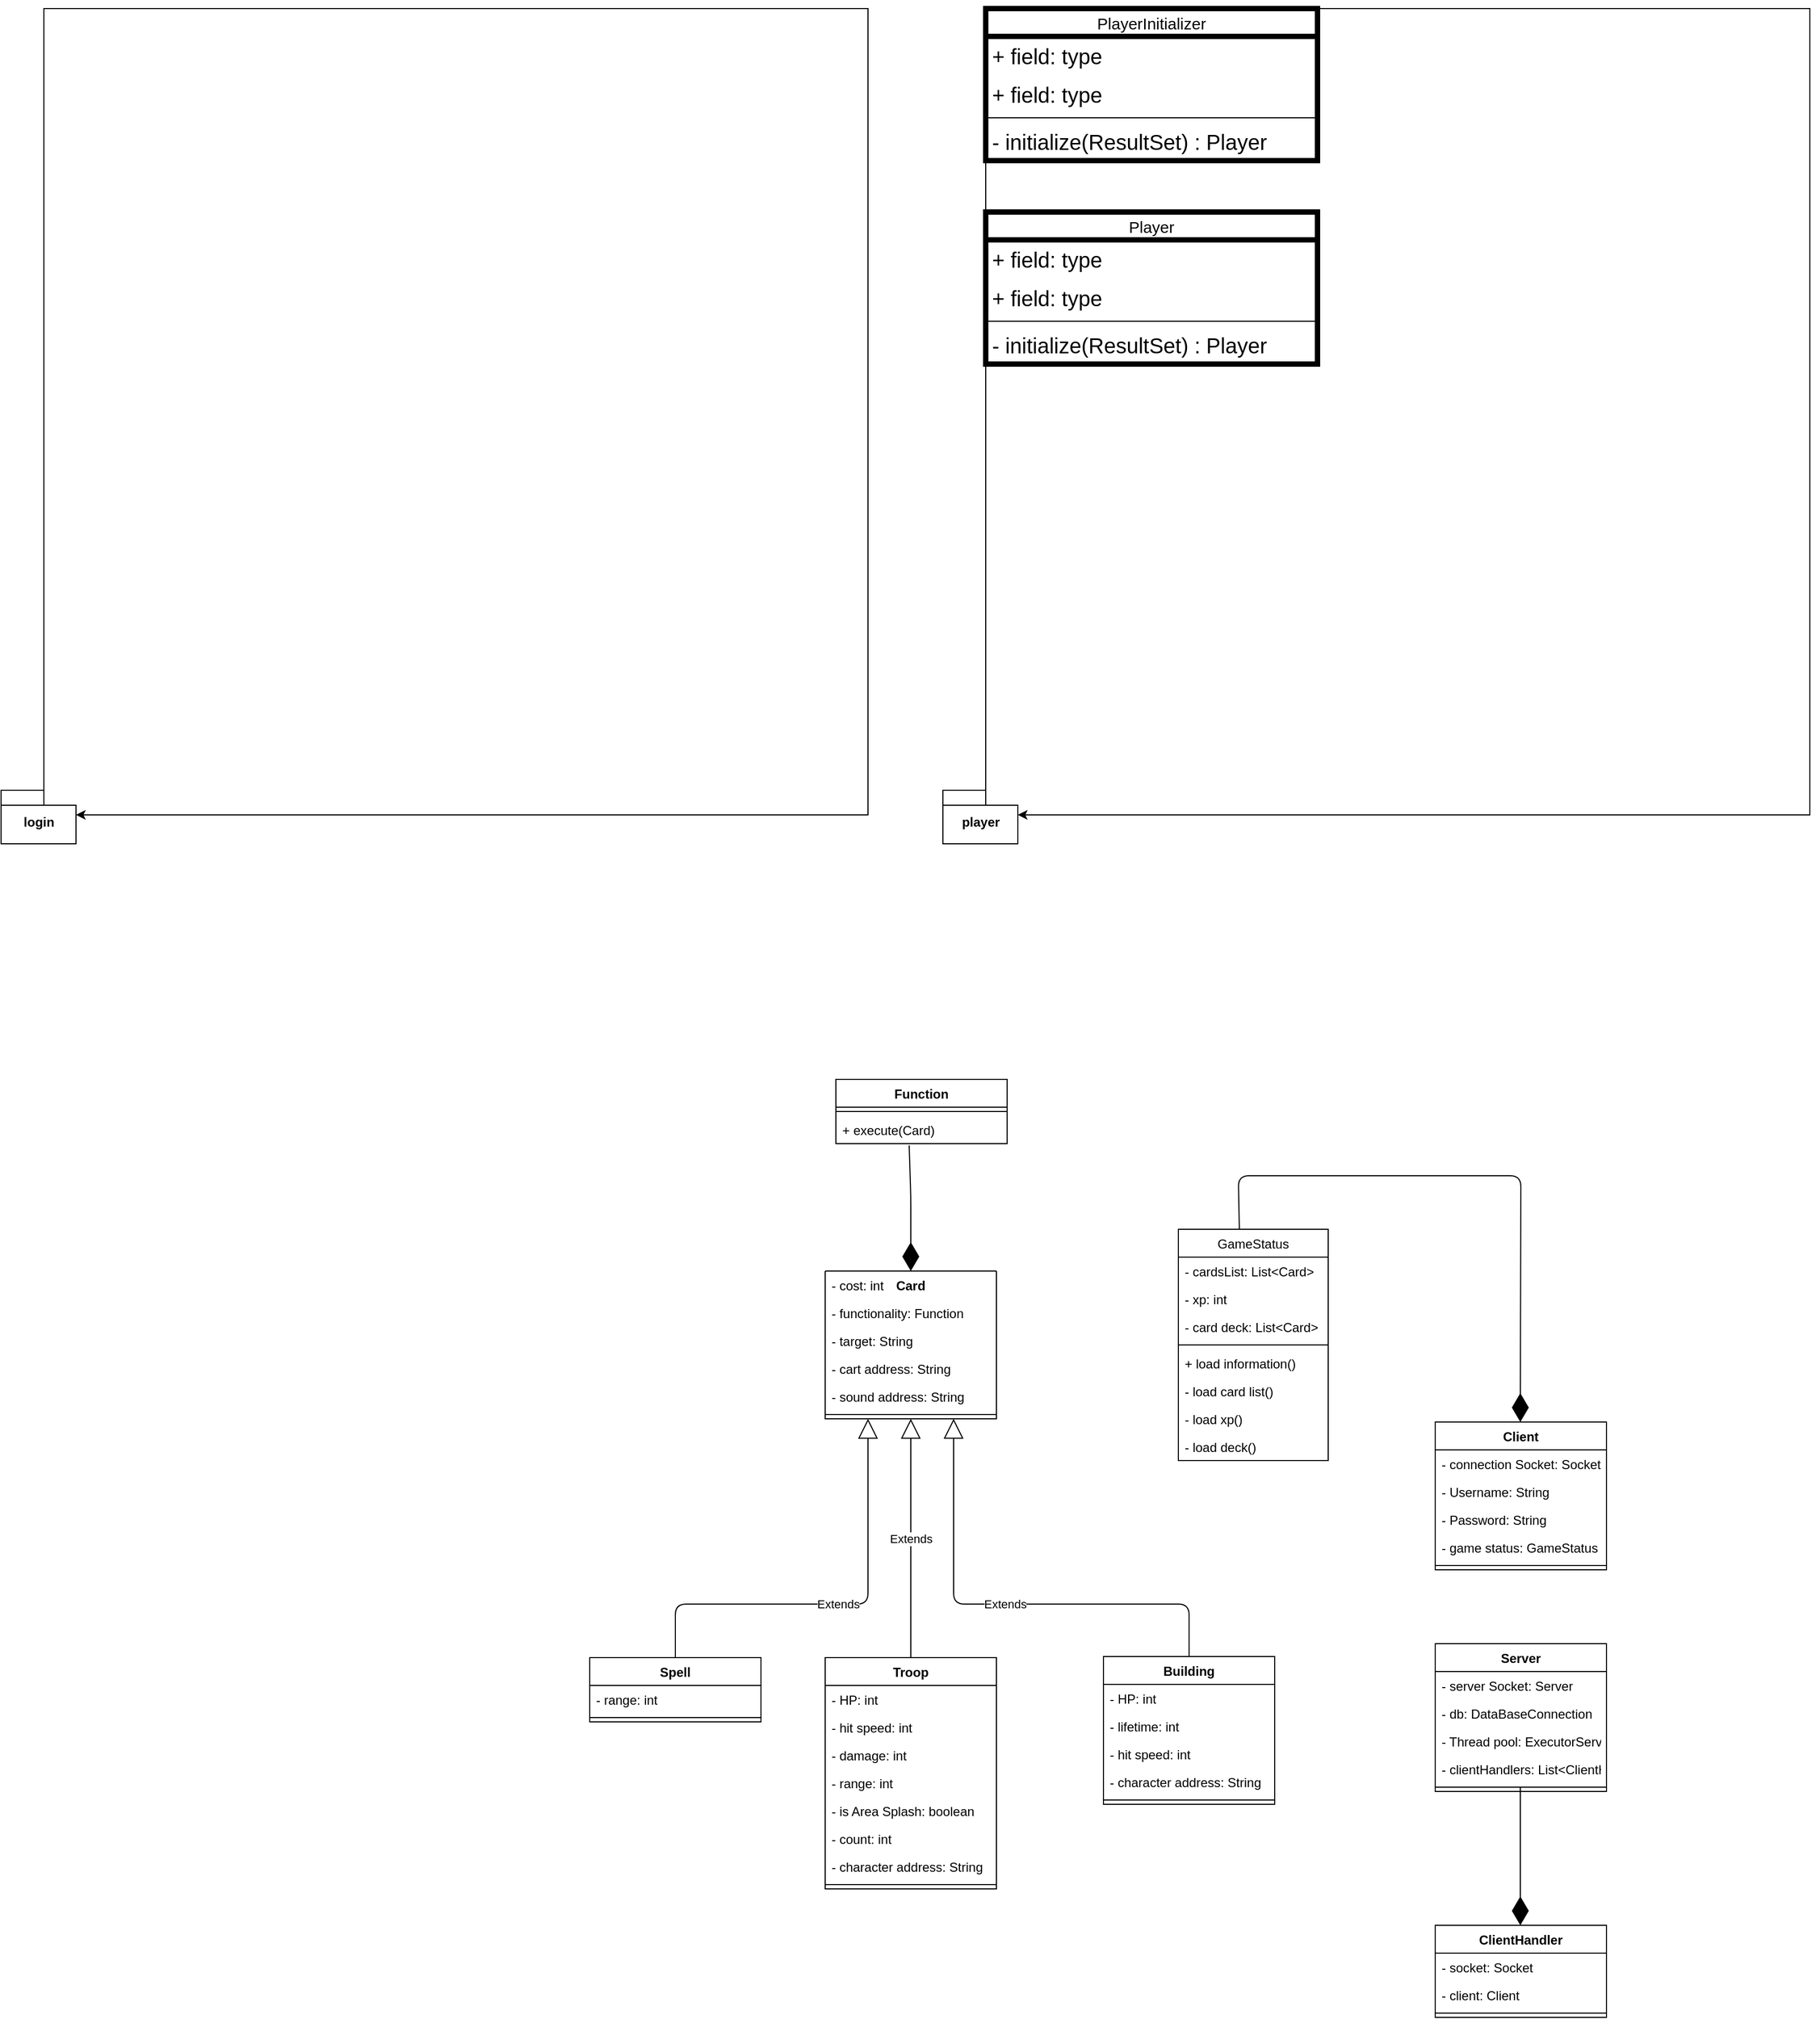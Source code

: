 <mxfile version="14.6.13" type="device"><diagram id="C5RBs43oDa-KdzZeNtuy" name="Page-1"><mxGraphModel dx="2105" dy="3333" grid="1" gridSize="10" guides="1" tooltips="1" connect="1" arrows="1" fold="1" page="1" pageScale="1" pageWidth="827" pageHeight="1169" math="0" shadow="0"><root><mxCell id="WIyWlLk6GJQsqaUBKTNV-0"/><mxCell id="WIyWlLk6GJQsqaUBKTNV-1" parent="WIyWlLk6GJQsqaUBKTNV-0"/><mxCell id="bTVe7D9mNAuHkEYgCSjR-14" value="Card" style="swimlane;fontStyle=1;align=center;verticalAlign=top;childLayout=stackLayout;horizontal=1;startSize=0;horizontalStack=0;resizeParent=1;resizeParentMax=0;resizeLast=0;collapsible=1;marginBottom=0;" parent="WIyWlLk6GJQsqaUBKTNV-1" vertex="1"><mxGeometry x="340" y="-311" width="160" height="138" as="geometry"/></mxCell><mxCell id="bTVe7D9mNAuHkEYgCSjR-15" value="- cost: int&#10;" style="text;strokeColor=none;fillColor=none;align=left;verticalAlign=top;spacingLeft=4;spacingRight=4;overflow=hidden;rotatable=0;points=[[0,0.5],[1,0.5]];portConstraint=eastwest;" parent="bTVe7D9mNAuHkEYgCSjR-14" vertex="1"><mxGeometry width="160" height="26" as="geometry"/></mxCell><mxCell id="bTVe7D9mNAuHkEYgCSjR-32" value="- functionality: Function" style="text;strokeColor=none;fillColor=none;align=left;verticalAlign=top;spacingLeft=4;spacingRight=4;overflow=hidden;rotatable=0;points=[[0,0.5],[1,0.5]];portConstraint=eastwest;" parent="bTVe7D9mNAuHkEYgCSjR-14" vertex="1"><mxGeometry y="26" width="160" height="26" as="geometry"/></mxCell><mxCell id="bTVe7D9mNAuHkEYgCSjR-64" value="- target: String " style="text;strokeColor=none;fillColor=none;align=left;verticalAlign=top;spacingLeft=4;spacingRight=4;overflow=hidden;rotatable=0;points=[[0,0.5],[1,0.5]];portConstraint=eastwest;" parent="bTVe7D9mNAuHkEYgCSjR-14" vertex="1"><mxGeometry y="52" width="160" height="26" as="geometry"/></mxCell><mxCell id="CqKy_BtNdIHedgKfBF_E-6" value="- cart address: String&#10;" style="text;strokeColor=none;fillColor=none;align=left;verticalAlign=top;spacingLeft=4;spacingRight=4;overflow=hidden;rotatable=0;points=[[0,0.5],[1,0.5]];portConstraint=eastwest;" parent="bTVe7D9mNAuHkEYgCSjR-14" vertex="1"><mxGeometry y="78" width="160" height="26" as="geometry"/></mxCell><mxCell id="CqKy_BtNdIHedgKfBF_E-4" value="- sound address: String&#10;" style="text;strokeColor=none;fillColor=none;align=left;verticalAlign=top;spacingLeft=4;spacingRight=4;overflow=hidden;rotatable=0;points=[[0,0.5],[1,0.5]];portConstraint=eastwest;" parent="bTVe7D9mNAuHkEYgCSjR-14" vertex="1"><mxGeometry y="104" width="160" height="26" as="geometry"/></mxCell><mxCell id="bTVe7D9mNAuHkEYgCSjR-16" value="" style="line;strokeWidth=1;fillColor=none;align=left;verticalAlign=middle;spacingTop=-1;spacingLeft=3;spacingRight=3;rotatable=0;labelPosition=right;points=[];portConstraint=eastwest;" parent="bTVe7D9mNAuHkEYgCSjR-14" vertex="1"><mxGeometry y="130" width="160" height="8" as="geometry"/></mxCell><mxCell id="bTVe7D9mNAuHkEYgCSjR-37" value="Function" style="swimlane;fontStyle=1;align=center;verticalAlign=top;childLayout=stackLayout;horizontal=1;startSize=26;horizontalStack=0;resizeParent=1;resizeParentMax=0;resizeLast=0;collapsible=1;marginBottom=0;" parent="WIyWlLk6GJQsqaUBKTNV-1" vertex="1"><mxGeometry x="350" y="-490" width="160" height="60" as="geometry"/></mxCell><mxCell id="bTVe7D9mNAuHkEYgCSjR-39" value="" style="line;strokeWidth=1;fillColor=none;align=left;verticalAlign=middle;spacingTop=-1;spacingLeft=3;spacingRight=3;rotatable=0;labelPosition=right;points=[];portConstraint=eastwest;" parent="bTVe7D9mNAuHkEYgCSjR-37" vertex="1"><mxGeometry y="26" width="160" height="8" as="geometry"/></mxCell><mxCell id="bTVe7D9mNAuHkEYgCSjR-40" value="+ execute(Card)" style="text;strokeColor=none;fillColor=none;align=left;verticalAlign=top;spacingLeft=4;spacingRight=4;overflow=hidden;rotatable=0;points=[[0,0.5],[1,0.5]];portConstraint=eastwest;" parent="bTVe7D9mNAuHkEYgCSjR-37" vertex="1"><mxGeometry y="34" width="160" height="26" as="geometry"/></mxCell><mxCell id="bTVe7D9mNAuHkEYgCSjR-46" value="" style="endArrow=diamondThin;endFill=1;endSize=24;html=1;exitX=0.428;exitY=1.066;exitDx=0;exitDy=0;exitPerimeter=0;" parent="WIyWlLk6GJQsqaUBKTNV-1" target="bTVe7D9mNAuHkEYgCSjR-15" edge="1" source="bTVe7D9mNAuHkEYgCSjR-40"><mxGeometry width="160" relative="1" as="geometry"><mxPoint x="420" y="-319" as="sourcePoint"/><mxPoint x="590" y="-420" as="targetPoint"/><Array as="points"><mxPoint x="420" y="-380"/></Array></mxGeometry></mxCell><mxCell id="bTVe7D9mNAuHkEYgCSjR-42" value="Spell" style="swimlane;fontStyle=1;align=center;verticalAlign=top;childLayout=stackLayout;horizontal=1;startSize=26;horizontalStack=0;resizeParent=1;resizeParentMax=0;resizeLast=0;collapsible=1;marginBottom=0;" parent="WIyWlLk6GJQsqaUBKTNV-1" vertex="1"><mxGeometry x="120" y="50" width="160" height="60" as="geometry"/></mxCell><mxCell id="bTVe7D9mNAuHkEYgCSjR-43" value="- range: int" style="text;strokeColor=none;fillColor=none;align=left;verticalAlign=top;spacingLeft=4;spacingRight=4;overflow=hidden;rotatable=0;points=[[0,0.5],[1,0.5]];portConstraint=eastwest;" parent="bTVe7D9mNAuHkEYgCSjR-42" vertex="1"><mxGeometry y="26" width="160" height="26" as="geometry"/></mxCell><mxCell id="bTVe7D9mNAuHkEYgCSjR-44" value="" style="line;strokeWidth=1;fillColor=none;align=left;verticalAlign=middle;spacingTop=-1;spacingLeft=3;spacingRight=3;rotatable=0;labelPosition=right;points=[];portConstraint=eastwest;" parent="bTVe7D9mNAuHkEYgCSjR-42" vertex="1"><mxGeometry y="52" width="160" height="8" as="geometry"/></mxCell><mxCell id="bTVe7D9mNAuHkEYgCSjR-47" value="Troop" style="swimlane;fontStyle=1;align=center;verticalAlign=top;childLayout=stackLayout;horizontal=1;startSize=26;horizontalStack=0;resizeParent=1;resizeParentMax=0;resizeLast=0;collapsible=1;marginBottom=0;" parent="WIyWlLk6GJQsqaUBKTNV-1" vertex="1"><mxGeometry x="340" y="50" width="160" height="216" as="geometry"/></mxCell><mxCell id="bTVe7D9mNAuHkEYgCSjR-48" value="- HP: int&#10;" style="text;strokeColor=none;fillColor=none;align=left;verticalAlign=top;spacingLeft=4;spacingRight=4;overflow=hidden;rotatable=0;points=[[0,0.5],[1,0.5]];portConstraint=eastwest;" parent="bTVe7D9mNAuHkEYgCSjR-47" vertex="1"><mxGeometry y="26" width="160" height="26" as="geometry"/></mxCell><mxCell id="bTVe7D9mNAuHkEYgCSjR-59" value="- hit speed: int" style="text;strokeColor=none;fillColor=none;align=left;verticalAlign=top;spacingLeft=4;spacingRight=4;overflow=hidden;rotatable=0;points=[[0,0.5],[1,0.5]];portConstraint=eastwest;" parent="bTVe7D9mNAuHkEYgCSjR-47" vertex="1"><mxGeometry y="52" width="160" height="26" as="geometry"/></mxCell><mxCell id="bTVe7D9mNAuHkEYgCSjR-58" value="- damage: int&#10;" style="text;strokeColor=none;fillColor=none;align=left;verticalAlign=top;spacingLeft=4;spacingRight=4;overflow=hidden;rotatable=0;points=[[0,0.5],[1,0.5]];portConstraint=eastwest;" parent="bTVe7D9mNAuHkEYgCSjR-47" vertex="1"><mxGeometry y="78" width="160" height="26" as="geometry"/></mxCell><mxCell id="bTVe7D9mNAuHkEYgCSjR-60" value="- range: int&#10;" style="text;strokeColor=none;fillColor=none;align=left;verticalAlign=top;spacingLeft=4;spacingRight=4;overflow=hidden;rotatable=0;points=[[0,0.5],[1,0.5]];portConstraint=eastwest;" parent="bTVe7D9mNAuHkEYgCSjR-47" vertex="1"><mxGeometry y="104" width="160" height="26" as="geometry"/></mxCell><mxCell id="bTVe7D9mNAuHkEYgCSjR-61" value="- is Area Splash: boolean&#10;" style="text;strokeColor=none;fillColor=none;align=left;verticalAlign=top;spacingLeft=4;spacingRight=4;overflow=hidden;rotatable=0;points=[[0,0.5],[1,0.5]];portConstraint=eastwest;" parent="bTVe7D9mNAuHkEYgCSjR-47" vertex="1"><mxGeometry y="130" width="160" height="26" as="geometry"/></mxCell><mxCell id="bTVe7D9mNAuHkEYgCSjR-62" value="- count: int&#10;" style="text;strokeColor=none;fillColor=none;align=left;verticalAlign=top;spacingLeft=4;spacingRight=4;overflow=hidden;rotatable=0;points=[[0,0.5],[1,0.5]];portConstraint=eastwest;" parent="bTVe7D9mNAuHkEYgCSjR-47" vertex="1"><mxGeometry y="156" width="160" height="26" as="geometry"/></mxCell><mxCell id="CqKy_BtNdIHedgKfBF_E-0" value="- character address: String&#10;" style="text;strokeColor=none;fillColor=none;align=left;verticalAlign=top;spacingLeft=4;spacingRight=4;overflow=hidden;rotatable=0;points=[[0,0.5],[1,0.5]];portConstraint=eastwest;" parent="bTVe7D9mNAuHkEYgCSjR-47" vertex="1"><mxGeometry y="182" width="160" height="26" as="geometry"/></mxCell><mxCell id="bTVe7D9mNAuHkEYgCSjR-68" value="" style="line;strokeWidth=1;fillColor=none;align=left;verticalAlign=middle;spacingTop=-1;spacingLeft=3;spacingRight=3;rotatable=0;labelPosition=right;points=[];portConstraint=eastwest;" parent="bTVe7D9mNAuHkEYgCSjR-47" vertex="1"><mxGeometry y="208" width="160" height="8" as="geometry"/></mxCell><mxCell id="bTVe7D9mNAuHkEYgCSjR-51" value="Building" style="swimlane;fontStyle=1;align=center;verticalAlign=top;childLayout=stackLayout;horizontal=1;startSize=26;horizontalStack=0;resizeParent=1;resizeParentMax=0;resizeLast=0;collapsible=1;marginBottom=0;" parent="WIyWlLk6GJQsqaUBKTNV-1" vertex="1"><mxGeometry x="600" y="49" width="160" height="138" as="geometry"/></mxCell><mxCell id="bTVe7D9mNAuHkEYgCSjR-52" value="- HP: int&#10;" style="text;strokeColor=none;fillColor=none;align=left;verticalAlign=top;spacingLeft=4;spacingRight=4;overflow=hidden;rotatable=0;points=[[0,0.5],[1,0.5]];portConstraint=eastwest;" parent="bTVe7D9mNAuHkEYgCSjR-51" vertex="1"><mxGeometry y="26" width="160" height="26" as="geometry"/></mxCell><mxCell id="bTVe7D9mNAuHkEYgCSjR-66" value="- lifetime: int&#10;" style="text;strokeColor=none;fillColor=none;align=left;verticalAlign=top;spacingLeft=4;spacingRight=4;overflow=hidden;rotatable=0;points=[[0,0.5],[1,0.5]];portConstraint=eastwest;" parent="bTVe7D9mNAuHkEYgCSjR-51" vertex="1"><mxGeometry y="52" width="160" height="26" as="geometry"/></mxCell><mxCell id="bTVe7D9mNAuHkEYgCSjR-67" value="- hit speed: int&#10;" style="text;strokeColor=none;fillColor=none;align=left;verticalAlign=top;spacingLeft=4;spacingRight=4;overflow=hidden;rotatable=0;points=[[0,0.5],[1,0.5]];portConstraint=eastwest;" parent="bTVe7D9mNAuHkEYgCSjR-51" vertex="1"><mxGeometry y="78" width="160" height="26" as="geometry"/></mxCell><mxCell id="CqKy_BtNdIHedgKfBF_E-8" value="- character address: String&#10;" style="text;strokeColor=none;fillColor=none;align=left;verticalAlign=top;spacingLeft=4;spacingRight=4;overflow=hidden;rotatable=0;points=[[0,0.5],[1,0.5]];portConstraint=eastwest;" parent="bTVe7D9mNAuHkEYgCSjR-51" vertex="1"><mxGeometry y="104" width="160" height="26" as="geometry"/></mxCell><mxCell id="bTVe7D9mNAuHkEYgCSjR-53" value="" style="line;strokeWidth=1;fillColor=none;align=left;verticalAlign=middle;spacingTop=-1;spacingLeft=3;spacingRight=3;rotatable=0;labelPosition=right;points=[];portConstraint=eastwest;" parent="bTVe7D9mNAuHkEYgCSjR-51" vertex="1"><mxGeometry y="130" width="160" height="8" as="geometry"/></mxCell><mxCell id="bTVe7D9mNAuHkEYgCSjR-55" value="Extends" style="endArrow=block;endSize=16;endFill=0;html=1;exitX=0.5;exitY=0;exitDx=0;exitDy=0;entryX=0.25;entryY=1;entryDx=0;entryDy=0;" parent="WIyWlLk6GJQsqaUBKTNV-1" source="bTVe7D9mNAuHkEYgCSjR-42" target="bTVe7D9mNAuHkEYgCSjR-14" edge="1"><mxGeometry width="160" relative="1" as="geometry"><mxPoint x="180" y="10" as="sourcePoint"/><mxPoint x="380" y="-40" as="targetPoint"/><Array as="points"><mxPoint x="200"/><mxPoint x="380"/></Array></mxGeometry></mxCell><mxCell id="bTVe7D9mNAuHkEYgCSjR-56" value="Extends" style="endArrow=block;endSize=16;endFill=0;html=1;exitX=0.5;exitY=0;exitDx=0;exitDy=0;entryX=0.75;entryY=1;entryDx=0;entryDy=0;" parent="WIyWlLk6GJQsqaUBKTNV-1" source="bTVe7D9mNAuHkEYgCSjR-51" target="bTVe7D9mNAuHkEYgCSjR-14" edge="1"><mxGeometry width="160" relative="1" as="geometry"><mxPoint x="640" y="20" as="sourcePoint"/><mxPoint x="440" y="-50" as="targetPoint"/><Array as="points"><mxPoint x="680"/><mxPoint x="460"/><mxPoint x="460" y="-30"/></Array></mxGeometry></mxCell><mxCell id="bTVe7D9mNAuHkEYgCSjR-57" value="Extends" style="endArrow=block;endSize=16;endFill=0;html=1;exitX=0.5;exitY=0;exitDx=0;exitDy=0;entryX=0.5;entryY=1;entryDx=0;entryDy=0;" parent="WIyWlLk6GJQsqaUBKTNV-1" source="bTVe7D9mNAuHkEYgCSjR-47" target="bTVe7D9mNAuHkEYgCSjR-14" edge="1"><mxGeometry width="160" relative="1" as="geometry"><mxPoint x="330" y="-50" as="sourcePoint"/><mxPoint x="410" y="-10" as="targetPoint"/><Array as="points"><mxPoint x="420" y="-30"/></Array></mxGeometry></mxCell><mxCell id="CqKy_BtNdIHedgKfBF_E-9" value="Client" style="swimlane;fontStyle=1;align=center;verticalAlign=top;childLayout=stackLayout;horizontal=1;startSize=26;horizontalStack=0;resizeParent=1;resizeParentMax=0;resizeLast=0;collapsible=1;marginBottom=0;" parent="WIyWlLk6GJQsqaUBKTNV-1" vertex="1"><mxGeometry x="910" y="-170" width="160" height="138" as="geometry"/></mxCell><mxCell id="CqKy_BtNdIHedgKfBF_E-12" value="- connection Socket: Socket " style="text;strokeColor=none;fillColor=none;align=left;verticalAlign=top;spacingLeft=4;spacingRight=4;overflow=hidden;rotatable=0;points=[[0,0.5],[1,0.5]];portConstraint=eastwest;" parent="CqKy_BtNdIHedgKfBF_E-9" vertex="1"><mxGeometry y="26" width="160" height="26" as="geometry"/></mxCell><mxCell id="CqKy_BtNdIHedgKfBF_E-14" value="- Username: String" style="text;strokeColor=none;fillColor=none;align=left;verticalAlign=top;spacingLeft=4;spacingRight=4;overflow=hidden;rotatable=0;points=[[0,0.5],[1,0.5]];portConstraint=eastwest;" parent="CqKy_BtNdIHedgKfBF_E-9" vertex="1"><mxGeometry y="52" width="160" height="26" as="geometry"/></mxCell><mxCell id="CqKy_BtNdIHedgKfBF_E-26" value="- Password: String" style="text;strokeColor=none;fillColor=none;align=left;verticalAlign=top;spacingLeft=4;spacingRight=4;overflow=hidden;rotatable=0;points=[[0,0.5],[1,0.5]];portConstraint=eastwest;" parent="CqKy_BtNdIHedgKfBF_E-9" vertex="1"><mxGeometry y="78" width="160" height="26" as="geometry"/></mxCell><mxCell id="CqKy_BtNdIHedgKfBF_E-15" value="- game status: GameStatus" style="text;strokeColor=none;fillColor=none;align=left;verticalAlign=top;spacingLeft=4;spacingRight=4;overflow=hidden;rotatable=0;points=[[0,0.5],[1,0.5]];portConstraint=eastwest;" parent="CqKy_BtNdIHedgKfBF_E-9" vertex="1"><mxGeometry y="104" width="160" height="26" as="geometry"/></mxCell><mxCell id="CqKy_BtNdIHedgKfBF_E-13" value="" style="line;strokeWidth=1;fillColor=none;align=left;verticalAlign=middle;spacingTop=-1;spacingLeft=3;spacingRight=3;rotatable=0;labelPosition=right;points=[];portConstraint=eastwest;" parent="CqKy_BtNdIHedgKfBF_E-9" vertex="1"><mxGeometry y="130" width="160" height="8" as="geometry"/></mxCell><mxCell id="CqKy_BtNdIHedgKfBF_E-16" value="GameStatus" style="swimlane;fontStyle=0;childLayout=stackLayout;horizontal=1;startSize=26;horizontalStack=0;resizeParent=1;resizeParentMax=0;resizeLast=0;collapsible=1;marginBottom=0;" parent="WIyWlLk6GJQsqaUBKTNV-1" vertex="1"><mxGeometry x="670" y="-350" width="140" height="216" as="geometry"/></mxCell><mxCell id="CqKy_BtNdIHedgKfBF_E-17" value="- cardsList: List&lt;Card&gt;" style="text;strokeColor=none;fillColor=none;align=left;verticalAlign=top;spacingLeft=4;spacingRight=4;overflow=hidden;rotatable=0;points=[[0,0.5],[1,0.5]];portConstraint=eastwest;" parent="CqKy_BtNdIHedgKfBF_E-16" vertex="1"><mxGeometry y="26" width="140" height="26" as="geometry"/></mxCell><mxCell id="CqKy_BtNdIHedgKfBF_E-18" value="- xp: int" style="text;strokeColor=none;fillColor=none;align=left;verticalAlign=top;spacingLeft=4;spacingRight=4;overflow=hidden;rotatable=0;points=[[0,0.5],[1,0.5]];portConstraint=eastwest;" parent="CqKy_BtNdIHedgKfBF_E-16" vertex="1"><mxGeometry y="52" width="140" height="26" as="geometry"/></mxCell><mxCell id="CqKy_BtNdIHedgKfBF_E-19" value="- card deck: List&lt;Card&gt;" style="text;strokeColor=none;fillColor=none;align=left;verticalAlign=top;spacingLeft=4;spacingRight=4;overflow=hidden;rotatable=0;points=[[0,0.5],[1,0.5]];portConstraint=eastwest;" parent="CqKy_BtNdIHedgKfBF_E-16" vertex="1"><mxGeometry y="78" width="140" height="26" as="geometry"/></mxCell><mxCell id="CqKy_BtNdIHedgKfBF_E-24" value="" style="line;strokeWidth=1;fillColor=none;align=left;verticalAlign=middle;spacingTop=-1;spacingLeft=3;spacingRight=3;rotatable=0;labelPosition=right;points=[];portConstraint=eastwest;" parent="CqKy_BtNdIHedgKfBF_E-16" vertex="1"><mxGeometry y="104" width="140" height="8" as="geometry"/></mxCell><mxCell id="CqKy_BtNdIHedgKfBF_E-25" value="+ load information() " style="text;strokeColor=none;fillColor=none;align=left;verticalAlign=top;spacingLeft=4;spacingRight=4;overflow=hidden;rotatable=0;points=[[0,0.5],[1,0.5]];portConstraint=eastwest;" parent="CqKy_BtNdIHedgKfBF_E-16" vertex="1"><mxGeometry y="112" width="140" height="26" as="geometry"/></mxCell><mxCell id="CqKy_BtNdIHedgKfBF_E-27" value="- load card list() " style="text;strokeColor=none;fillColor=none;align=left;verticalAlign=top;spacingLeft=4;spacingRight=4;overflow=hidden;rotatable=0;points=[[0,0.5],[1,0.5]];portConstraint=eastwest;" parent="CqKy_BtNdIHedgKfBF_E-16" vertex="1"><mxGeometry y="138" width="140" height="26" as="geometry"/></mxCell><mxCell id="CqKy_BtNdIHedgKfBF_E-28" value="- load xp() " style="text;strokeColor=none;fillColor=none;align=left;verticalAlign=top;spacingLeft=4;spacingRight=4;overflow=hidden;rotatable=0;points=[[0,0.5],[1,0.5]];portConstraint=eastwest;" parent="CqKy_BtNdIHedgKfBF_E-16" vertex="1"><mxGeometry y="164" width="140" height="26" as="geometry"/></mxCell><mxCell id="CqKy_BtNdIHedgKfBF_E-29" value="- load deck() " style="text;strokeColor=none;fillColor=none;align=left;verticalAlign=top;spacingLeft=4;spacingRight=4;overflow=hidden;rotatable=0;points=[[0,0.5],[1,0.5]];portConstraint=eastwest;" parent="CqKy_BtNdIHedgKfBF_E-16" vertex="1"><mxGeometry y="190" width="140" height="26" as="geometry"/></mxCell><mxCell id="CqKy_BtNdIHedgKfBF_E-30" value="" style="endArrow=diamondThin;endFill=1;endSize=24;html=1;entryX=0.5;entryY=0;entryDx=0;entryDy=0;exitX=0.407;exitY=0;exitDx=0;exitDy=0;exitPerimeter=0;" parent="WIyWlLk6GJQsqaUBKTNV-1" source="CqKy_BtNdIHedgKfBF_E-16" edge="1"><mxGeometry width="160" relative="1" as="geometry"><mxPoint x="760" y="-380" as="sourcePoint"/><mxPoint x="989.5" y="-170" as="targetPoint"/><Array as="points"><mxPoint x="726" y="-400"/><mxPoint x="990" y="-400"/><mxPoint x="989.5" y="-180"/><mxPoint x="989.5" y="-170"/></Array></mxGeometry></mxCell><mxCell id="CqKy_BtNdIHedgKfBF_E-32" value="Server" style="swimlane;fontStyle=1;align=center;verticalAlign=top;childLayout=stackLayout;horizontal=1;startSize=26;horizontalStack=0;resizeParent=1;resizeParentMax=0;resizeLast=0;collapsible=1;marginBottom=0;" parent="WIyWlLk6GJQsqaUBKTNV-1" vertex="1"><mxGeometry x="910" y="37" width="160" height="138" as="geometry"/></mxCell><mxCell id="CqKy_BtNdIHedgKfBF_E-33" value="- server Socket: Server " style="text;strokeColor=none;fillColor=none;align=left;verticalAlign=top;spacingLeft=4;spacingRight=4;overflow=hidden;rotatable=0;points=[[0,0.5],[1,0.5]];portConstraint=eastwest;" parent="CqKy_BtNdIHedgKfBF_E-32" vertex="1"><mxGeometry y="26" width="160" height="26" as="geometry"/></mxCell><mxCell id="CqKy_BtNdIHedgKfBF_E-36" value="- db: DataBaseConnection" style="text;strokeColor=none;fillColor=none;align=left;verticalAlign=top;spacingLeft=4;spacingRight=4;overflow=hidden;rotatable=0;points=[[0,0.5],[1,0.5]];portConstraint=eastwest;" parent="CqKy_BtNdIHedgKfBF_E-32" vertex="1"><mxGeometry y="52" width="160" height="26" as="geometry"/></mxCell><mxCell id="CqKy_BtNdIHedgKfBF_E-38" value="- Thread pool: ExecutorService " style="text;strokeColor=none;fillColor=none;align=left;verticalAlign=top;spacingLeft=4;spacingRight=4;overflow=hidden;rotatable=0;points=[[0,0.5],[1,0.5]];portConstraint=eastwest;" parent="CqKy_BtNdIHedgKfBF_E-32" vertex="1"><mxGeometry y="78" width="160" height="26" as="geometry"/></mxCell><mxCell id="CqKy_BtNdIHedgKfBF_E-39" value="- clientHandlers: List&lt;ClientHandler&gt;" style="text;strokeColor=none;fillColor=none;align=left;verticalAlign=top;spacingLeft=4;spacingRight=4;overflow=hidden;rotatable=0;points=[[0,0.5],[1,0.5]];portConstraint=eastwest;" parent="CqKy_BtNdIHedgKfBF_E-32" vertex="1"><mxGeometry y="104" width="160" height="26" as="geometry"/></mxCell><mxCell id="CqKy_BtNdIHedgKfBF_E-37" value="" style="line;strokeWidth=1;fillColor=none;align=left;verticalAlign=middle;spacingTop=-1;spacingLeft=3;spacingRight=3;rotatable=0;labelPosition=right;points=[];portConstraint=eastwest;" parent="CqKy_BtNdIHedgKfBF_E-32" vertex="1"><mxGeometry y="130" width="160" height="8" as="geometry"/></mxCell><mxCell id="CqKy_BtNdIHedgKfBF_E-40" value="ClientHandler" style="swimlane;fontStyle=1;align=center;verticalAlign=top;childLayout=stackLayout;horizontal=1;startSize=26;horizontalStack=0;resizeParent=1;resizeParentMax=0;resizeLast=0;collapsible=1;marginBottom=0;" parent="WIyWlLk6GJQsqaUBKTNV-1" vertex="1"><mxGeometry x="910" y="300" width="160" height="86" as="geometry"/></mxCell><mxCell id="CqKy_BtNdIHedgKfBF_E-41" value="- socket: Socket" style="text;strokeColor=none;fillColor=none;align=left;verticalAlign=top;spacingLeft=4;spacingRight=4;overflow=hidden;rotatable=0;points=[[0,0.5],[1,0.5]];portConstraint=eastwest;" parent="CqKy_BtNdIHedgKfBF_E-40" vertex="1"><mxGeometry y="26" width="160" height="26" as="geometry"/></mxCell><mxCell id="CqKy_BtNdIHedgKfBF_E-44" value="- client: Client" style="text;strokeColor=none;fillColor=none;align=left;verticalAlign=top;spacingLeft=4;spacingRight=4;overflow=hidden;rotatable=0;points=[[0,0.5],[1,0.5]];portConstraint=eastwest;" parent="CqKy_BtNdIHedgKfBF_E-40" vertex="1"><mxGeometry y="52" width="160" height="26" as="geometry"/></mxCell><mxCell id="CqKy_BtNdIHedgKfBF_E-45" value="" style="line;strokeWidth=1;fillColor=none;align=left;verticalAlign=middle;spacingTop=-1;spacingLeft=3;spacingRight=3;rotatable=0;labelPosition=right;points=[];portConstraint=eastwest;" parent="CqKy_BtNdIHedgKfBF_E-40" vertex="1"><mxGeometry y="78" width="160" height="8" as="geometry"/></mxCell><mxCell id="CqKy_BtNdIHedgKfBF_E-47" value="" style="endArrow=diamondThin;endFill=1;endSize=24;html=1;entryX=0.5;entryY=0;entryDx=0;entryDy=0;" parent="WIyWlLk6GJQsqaUBKTNV-1" edge="1"><mxGeometry width="160" relative="1" as="geometry"><mxPoint x="989.5" y="171" as="sourcePoint"/><mxPoint x="989.5" y="300" as="targetPoint"/><Array as="points"><mxPoint x="989.5" y="290"/><mxPoint x="989.5" y="300"/></Array></mxGeometry></mxCell><mxCell id="2vT4153ea960zc0VwYvk-4" value="PlayerInitializer" style="swimlane;fontStyle=0;childLayout=stackLayout;horizontal=1;startSize=26;fillColor=none;horizontalStack=0;resizeParent=1;resizeParentMax=0;resizeLast=0;collapsible=1;marginBottom=0;spacingTop=1;spacingBottom=1;labelBorderColor=none;strokeWidth=5;fontSize=15;" parent="WIyWlLk6GJQsqaUBKTNV-1" vertex="1"><mxGeometry x="490" y="-1490" width="310" height="142" as="geometry"/></mxCell><mxCell id="2vT4153ea960zc0VwYvk-5" value="+ field: type" style="text;strokeColor=none;fillColor=none;align=left;verticalAlign=top;spacingLeft=4;spacingRight=4;overflow=hidden;rotatable=0;points=[[0,0.5],[1,0.5]];portConstraint=eastwest;strokeWidth=6;fontSize=20;" parent="2vT4153ea960zc0VwYvk-4" vertex="1"><mxGeometry y="26" width="310" height="36" as="geometry"/></mxCell><mxCell id="2vT4153ea960zc0VwYvk-7" value="+ field: type" style="text;strokeColor=none;fillColor=none;align=left;verticalAlign=top;spacingLeft=4;spacingRight=4;overflow=hidden;rotatable=0;points=[[0,0.5],[1,0.5]];portConstraint=eastwest;fontSize=20;" parent="2vT4153ea960zc0VwYvk-4" vertex="1"><mxGeometry y="62" width="310" height="36" as="geometry"/></mxCell><mxCell id="2vT4153ea960zc0VwYvk-17" value="" style="line;strokeWidth=1;fillColor=none;align=left;verticalAlign=middle;spacingTop=-1;spacingLeft=3;spacingRight=3;rotatable=0;labelPosition=right;points=[];portConstraint=eastwest;" parent="2vT4153ea960zc0VwYvk-4" vertex="1"><mxGeometry y="98" width="310" height="8" as="geometry"/></mxCell><mxCell id="2vT4153ea960zc0VwYvk-19" value="- initialize(ResultSet) : Player" style="text;strokeColor=none;fillColor=none;align=left;verticalAlign=top;spacingLeft=4;spacingRight=4;overflow=hidden;rotatable=0;points=[[0,0.5],[1,0.5]];portConstraint=eastwest;fontSize=20;" parent="2vT4153ea960zc0VwYvk-4" vertex="1"><mxGeometry y="106" width="310" height="36" as="geometry"/></mxCell><mxCell id="2vT4153ea960zc0VwYvk-11" style="edgeStyle=orthogonalEdgeStyle;rounded=0;orthogonalLoop=1;jettySize=auto;html=1;exitX=0;exitY=0;exitDx=40;exitDy=14;exitPerimeter=0;entryX=0;entryY=0;entryDx=70;entryDy=23;entryPerimeter=0;" parent="WIyWlLk6GJQsqaUBKTNV-1" source="2vT4153ea960zc0VwYvk-8" target="2vT4153ea960zc0VwYvk-8" edge="1"><mxGeometry relative="1" as="geometry"><mxPoint x="870" y="-730" as="targetPoint"/><Array as="points"><mxPoint x="490" y="-1490"/><mxPoint x="1260" y="-1490"/><mxPoint x="1260" y="-737"/></Array></mxGeometry></mxCell><mxCell id="2vT4153ea960zc0VwYvk-8" value="player" style="shape=folder;fontStyle=1;spacingTop=10;tabWidth=40;tabHeight=14;tabPosition=left;html=1;" parent="WIyWlLk6GJQsqaUBKTNV-1" vertex="1"><mxGeometry x="450" y="-760" width="70" height="50" as="geometry"/></mxCell><mxCell id="2vT4153ea960zc0VwYvk-20" value="login" style="shape=folder;fontStyle=1;spacingTop=10;tabWidth=40;tabHeight=14;tabPosition=left;html=1;" parent="WIyWlLk6GJQsqaUBKTNV-1" vertex="1"><mxGeometry x="-430" y="-760" width="70" height="50" as="geometry"/></mxCell><mxCell id="2vT4153ea960zc0VwYvk-21" style="edgeStyle=orthogonalEdgeStyle;rounded=0;orthogonalLoop=1;jettySize=auto;html=1;exitX=0;exitY=0;exitDx=40;exitDy=14;exitPerimeter=0;entryX=0;entryY=0;entryDx=70;entryDy=23;entryPerimeter=0;" parent="WIyWlLk6GJQsqaUBKTNV-1" edge="1"><mxGeometry relative="1" as="geometry"><mxPoint x="-360" y="-737" as="targetPoint"/><mxPoint x="-390" y="-746" as="sourcePoint"/><Array as="points"><mxPoint x="-390" y="-1490"/><mxPoint x="380" y="-1490"/><mxPoint x="380" y="-737"/></Array></mxGeometry></mxCell><mxCell id="2vT4153ea960zc0VwYvk-22" value="Player" style="swimlane;fontStyle=0;childLayout=stackLayout;horizontal=1;startSize=26;fillColor=none;horizontalStack=0;resizeParent=1;resizeParentMax=0;resizeLast=0;collapsible=1;marginBottom=0;spacingTop=1;spacingBottom=1;labelBorderColor=none;strokeWidth=5;fontSize=15;" parent="WIyWlLk6GJQsqaUBKTNV-1" vertex="1"><mxGeometry x="490" y="-1300" width="310" height="142" as="geometry"/></mxCell><mxCell id="2vT4153ea960zc0VwYvk-23" value="+ field: type" style="text;strokeColor=none;fillColor=none;align=left;verticalAlign=top;spacingLeft=4;spacingRight=4;overflow=hidden;rotatable=0;points=[[0,0.5],[1,0.5]];portConstraint=eastwest;strokeWidth=6;fontSize=20;" parent="2vT4153ea960zc0VwYvk-22" vertex="1"><mxGeometry y="26" width="310" height="36" as="geometry"/></mxCell><mxCell id="2vT4153ea960zc0VwYvk-24" value="+ field: type" style="text;strokeColor=none;fillColor=none;align=left;verticalAlign=top;spacingLeft=4;spacingRight=4;overflow=hidden;rotatable=0;points=[[0,0.5],[1,0.5]];portConstraint=eastwest;fontSize=20;" parent="2vT4153ea960zc0VwYvk-22" vertex="1"><mxGeometry y="62" width="310" height="36" as="geometry"/></mxCell><mxCell id="2vT4153ea960zc0VwYvk-25" value="" style="line;strokeWidth=1;fillColor=none;align=left;verticalAlign=middle;spacingTop=-1;spacingLeft=3;spacingRight=3;rotatable=0;labelPosition=right;points=[];portConstraint=eastwest;" parent="2vT4153ea960zc0VwYvk-22" vertex="1"><mxGeometry y="98" width="310" height="8" as="geometry"/></mxCell><mxCell id="2vT4153ea960zc0VwYvk-26" value="- initialize(ResultSet) : Player" style="text;strokeColor=none;fillColor=none;align=left;verticalAlign=top;spacingLeft=4;spacingRight=4;overflow=hidden;rotatable=0;points=[[0,0.5],[1,0.5]];portConstraint=eastwest;fontSize=20;" parent="2vT4153ea960zc0VwYvk-22" vertex="1"><mxGeometry y="106" width="310" height="36" as="geometry"/></mxCell></root></mxGraphModel></diagram></mxfile>